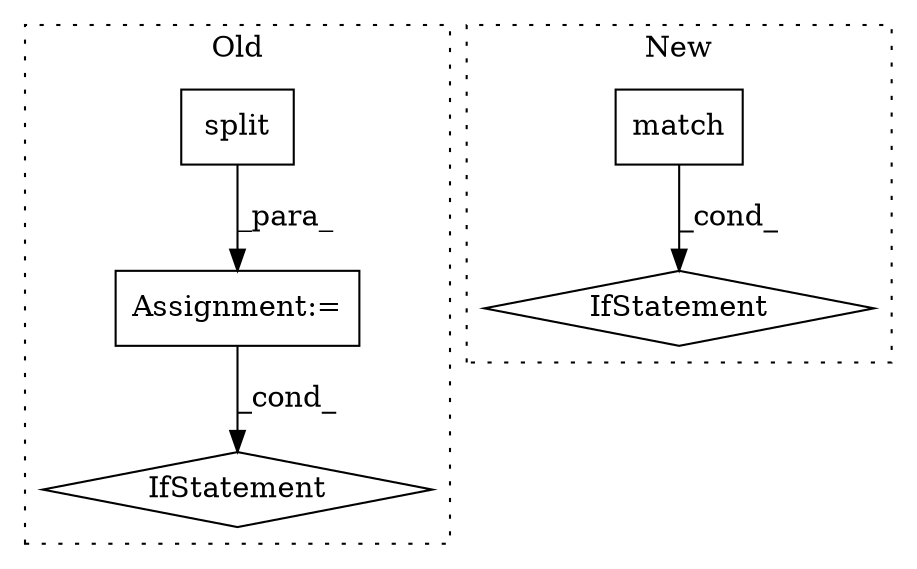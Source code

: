 digraph G {
subgraph cluster0 {
1 [label="split" a="32" s="12284" l="7" shape="box"];
3 [label="Assignment:=" a="7" s="12811" l="1" shape="box"];
5 [label="IfStatement" a="25" s="12961,12991" l="4,2" shape="diamond"];
label = "Old";
style="dotted";
}
subgraph cluster1 {
2 [label="match" a="32" s="14556,14579" l="6,1" shape="box"];
4 [label="IfStatement" a="25" s="14505,14580" l="4,2" shape="diamond"];
label = "New";
style="dotted";
}
1 -> 3 [label="_para_"];
2 -> 4 [label="_cond_"];
3 -> 5 [label="_cond_"];
}